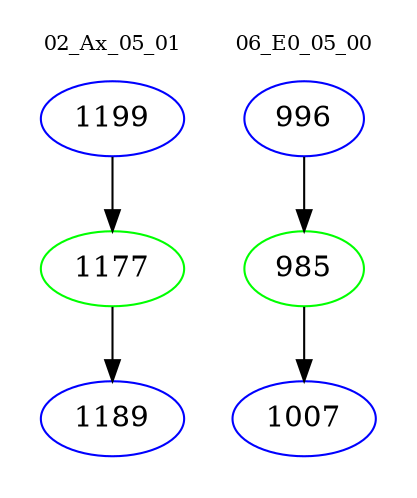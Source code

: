 digraph{
subgraph cluster_0 {
color = white
label = "02_Ax_05_01";
fontsize=10;
T0_1199 [label="1199", color="blue"]
T0_1199 -> T0_1177 [color="black"]
T0_1177 [label="1177", color="green"]
T0_1177 -> T0_1189 [color="black"]
T0_1189 [label="1189", color="blue"]
}
subgraph cluster_1 {
color = white
label = "06_E0_05_00";
fontsize=10;
T1_996 [label="996", color="blue"]
T1_996 -> T1_985 [color="black"]
T1_985 [label="985", color="green"]
T1_985 -> T1_1007 [color="black"]
T1_1007 [label="1007", color="blue"]
}
}
